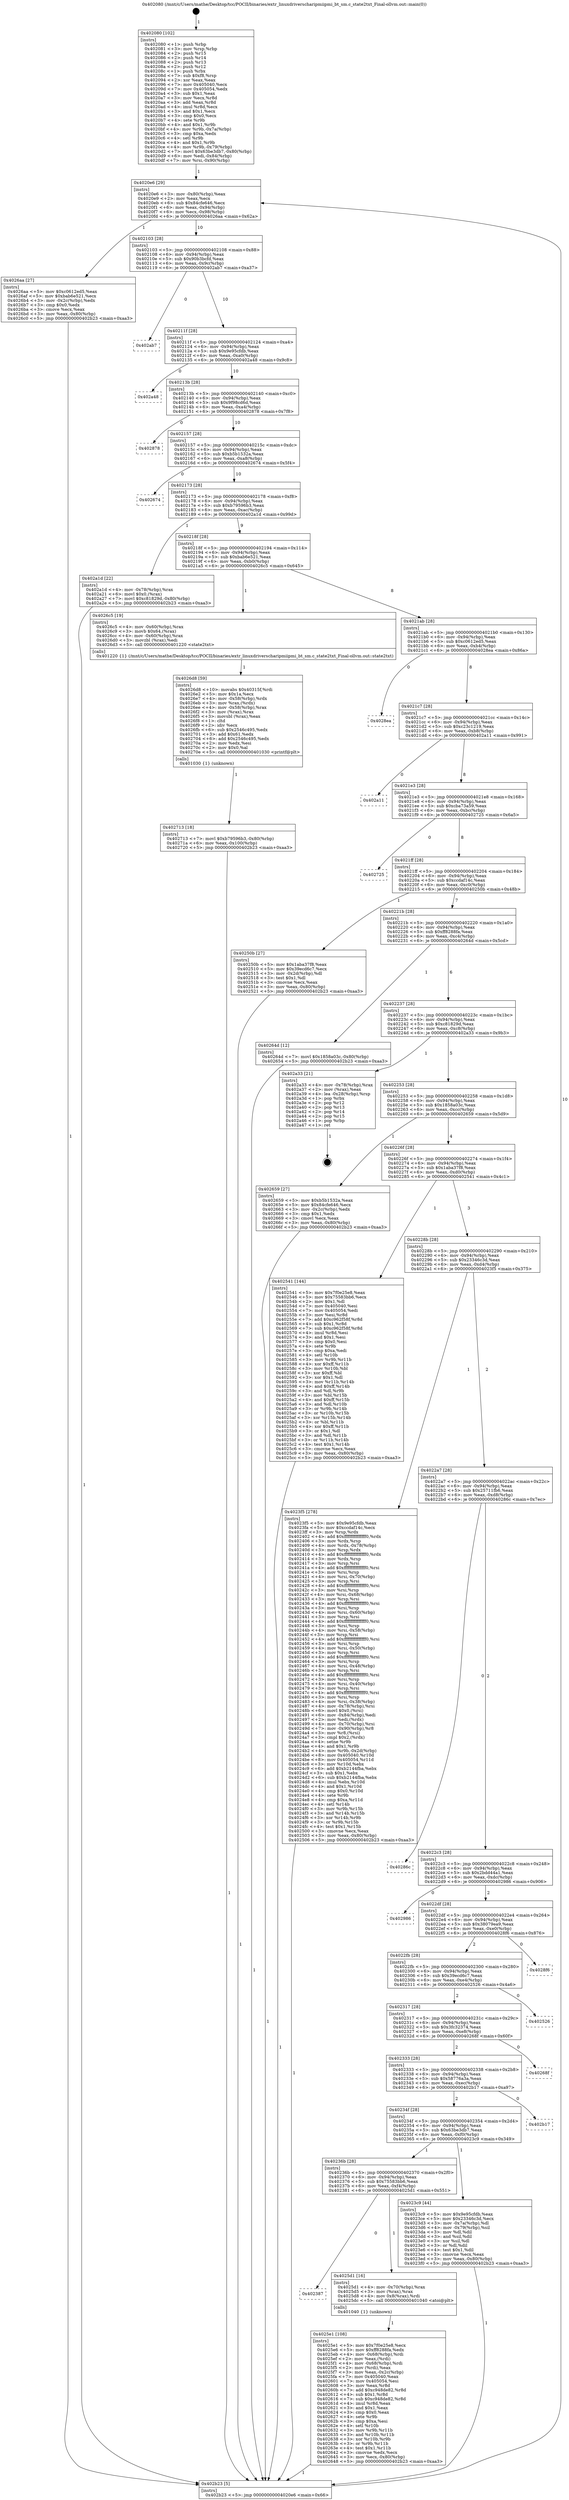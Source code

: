 digraph "0x402080" {
  label = "0x402080 (/mnt/c/Users/mathe/Desktop/tcc/POCII/binaries/extr_linuxdriverscharipmiipmi_bt_sm.c_state2txt_Final-ollvm.out::main(0))"
  labelloc = "t"
  node[shape=record]

  Entry [label="",width=0.3,height=0.3,shape=circle,fillcolor=black,style=filled]
  "0x4020e6" [label="{
     0x4020e6 [29]\l
     | [instrs]\l
     &nbsp;&nbsp;0x4020e6 \<+3\>: mov -0x80(%rbp),%eax\l
     &nbsp;&nbsp;0x4020e9 \<+2\>: mov %eax,%ecx\l
     &nbsp;&nbsp;0x4020eb \<+6\>: sub $0x84cfe646,%ecx\l
     &nbsp;&nbsp;0x4020f1 \<+6\>: mov %eax,-0x94(%rbp)\l
     &nbsp;&nbsp;0x4020f7 \<+6\>: mov %ecx,-0x98(%rbp)\l
     &nbsp;&nbsp;0x4020fd \<+6\>: je 00000000004026aa \<main+0x62a\>\l
  }"]
  "0x4026aa" [label="{
     0x4026aa [27]\l
     | [instrs]\l
     &nbsp;&nbsp;0x4026aa \<+5\>: mov $0xc0612ed5,%eax\l
     &nbsp;&nbsp;0x4026af \<+5\>: mov $0xbab6e521,%ecx\l
     &nbsp;&nbsp;0x4026b4 \<+3\>: mov -0x2c(%rbp),%edx\l
     &nbsp;&nbsp;0x4026b7 \<+3\>: cmp $0x0,%edx\l
     &nbsp;&nbsp;0x4026ba \<+3\>: cmove %ecx,%eax\l
     &nbsp;&nbsp;0x4026bd \<+3\>: mov %eax,-0x80(%rbp)\l
     &nbsp;&nbsp;0x4026c0 \<+5\>: jmp 0000000000402b23 \<main+0xaa3\>\l
  }"]
  "0x402103" [label="{
     0x402103 [28]\l
     | [instrs]\l
     &nbsp;&nbsp;0x402103 \<+5\>: jmp 0000000000402108 \<main+0x88\>\l
     &nbsp;&nbsp;0x402108 \<+6\>: mov -0x94(%rbp),%eax\l
     &nbsp;&nbsp;0x40210e \<+5\>: sub $0x90b3bcfd,%eax\l
     &nbsp;&nbsp;0x402113 \<+6\>: mov %eax,-0x9c(%rbp)\l
     &nbsp;&nbsp;0x402119 \<+6\>: je 0000000000402ab7 \<main+0xa37\>\l
  }"]
  Exit [label="",width=0.3,height=0.3,shape=circle,fillcolor=black,style=filled,peripheries=2]
  "0x402ab7" [label="{
     0x402ab7\l
  }", style=dashed]
  "0x40211f" [label="{
     0x40211f [28]\l
     | [instrs]\l
     &nbsp;&nbsp;0x40211f \<+5\>: jmp 0000000000402124 \<main+0xa4\>\l
     &nbsp;&nbsp;0x402124 \<+6\>: mov -0x94(%rbp),%eax\l
     &nbsp;&nbsp;0x40212a \<+5\>: sub $0x9e95cfdb,%eax\l
     &nbsp;&nbsp;0x40212f \<+6\>: mov %eax,-0xa0(%rbp)\l
     &nbsp;&nbsp;0x402135 \<+6\>: je 0000000000402a48 \<main+0x9c8\>\l
  }"]
  "0x402713" [label="{
     0x402713 [18]\l
     | [instrs]\l
     &nbsp;&nbsp;0x402713 \<+7\>: movl $0xb79596b3,-0x80(%rbp)\l
     &nbsp;&nbsp;0x40271a \<+6\>: mov %eax,-0x100(%rbp)\l
     &nbsp;&nbsp;0x402720 \<+5\>: jmp 0000000000402b23 \<main+0xaa3\>\l
  }"]
  "0x402a48" [label="{
     0x402a48\l
  }", style=dashed]
  "0x40213b" [label="{
     0x40213b [28]\l
     | [instrs]\l
     &nbsp;&nbsp;0x40213b \<+5\>: jmp 0000000000402140 \<main+0xc0\>\l
     &nbsp;&nbsp;0x402140 \<+6\>: mov -0x94(%rbp),%eax\l
     &nbsp;&nbsp;0x402146 \<+5\>: sub $0x9f98cd6d,%eax\l
     &nbsp;&nbsp;0x40214b \<+6\>: mov %eax,-0xa4(%rbp)\l
     &nbsp;&nbsp;0x402151 \<+6\>: je 0000000000402878 \<main+0x7f8\>\l
  }"]
  "0x4026d8" [label="{
     0x4026d8 [59]\l
     | [instrs]\l
     &nbsp;&nbsp;0x4026d8 \<+10\>: movabs $0x40315f,%rdi\l
     &nbsp;&nbsp;0x4026e2 \<+5\>: mov $0x1a,%ecx\l
     &nbsp;&nbsp;0x4026e7 \<+4\>: mov -0x58(%rbp),%rdx\l
     &nbsp;&nbsp;0x4026eb \<+3\>: mov %rax,(%rdx)\l
     &nbsp;&nbsp;0x4026ee \<+4\>: mov -0x58(%rbp),%rax\l
     &nbsp;&nbsp;0x4026f2 \<+3\>: mov (%rax),%rax\l
     &nbsp;&nbsp;0x4026f5 \<+3\>: movsbl (%rax),%eax\l
     &nbsp;&nbsp;0x4026f8 \<+1\>: cltd\l
     &nbsp;&nbsp;0x4026f9 \<+2\>: idiv %ecx\l
     &nbsp;&nbsp;0x4026fb \<+6\>: sub $0x2546c495,%edx\l
     &nbsp;&nbsp;0x402701 \<+3\>: add $0x61,%edx\l
     &nbsp;&nbsp;0x402704 \<+6\>: add $0x2546c495,%edx\l
     &nbsp;&nbsp;0x40270a \<+2\>: mov %edx,%esi\l
     &nbsp;&nbsp;0x40270c \<+2\>: mov $0x0,%al\l
     &nbsp;&nbsp;0x40270e \<+5\>: call 0000000000401030 \<printf@plt\>\l
     | [calls]\l
     &nbsp;&nbsp;0x401030 \{1\} (unknown)\l
  }"]
  "0x402878" [label="{
     0x402878\l
  }", style=dashed]
  "0x402157" [label="{
     0x402157 [28]\l
     | [instrs]\l
     &nbsp;&nbsp;0x402157 \<+5\>: jmp 000000000040215c \<main+0xdc\>\l
     &nbsp;&nbsp;0x40215c \<+6\>: mov -0x94(%rbp),%eax\l
     &nbsp;&nbsp;0x402162 \<+5\>: sub $0xb5b1532a,%eax\l
     &nbsp;&nbsp;0x402167 \<+6\>: mov %eax,-0xa8(%rbp)\l
     &nbsp;&nbsp;0x40216d \<+6\>: je 0000000000402674 \<main+0x5f4\>\l
  }"]
  "0x4025e1" [label="{
     0x4025e1 [108]\l
     | [instrs]\l
     &nbsp;&nbsp;0x4025e1 \<+5\>: mov $0x7f0e25e8,%ecx\l
     &nbsp;&nbsp;0x4025e6 \<+5\>: mov $0xff8288fa,%edx\l
     &nbsp;&nbsp;0x4025eb \<+4\>: mov -0x68(%rbp),%rdi\l
     &nbsp;&nbsp;0x4025ef \<+2\>: mov %eax,(%rdi)\l
     &nbsp;&nbsp;0x4025f1 \<+4\>: mov -0x68(%rbp),%rdi\l
     &nbsp;&nbsp;0x4025f5 \<+2\>: mov (%rdi),%eax\l
     &nbsp;&nbsp;0x4025f7 \<+3\>: mov %eax,-0x2c(%rbp)\l
     &nbsp;&nbsp;0x4025fa \<+7\>: mov 0x405040,%eax\l
     &nbsp;&nbsp;0x402601 \<+7\>: mov 0x405054,%esi\l
     &nbsp;&nbsp;0x402608 \<+3\>: mov %eax,%r8d\l
     &nbsp;&nbsp;0x40260b \<+7\>: add $0xc948de82,%r8d\l
     &nbsp;&nbsp;0x402612 \<+4\>: sub $0x1,%r8d\l
     &nbsp;&nbsp;0x402616 \<+7\>: sub $0xc948de82,%r8d\l
     &nbsp;&nbsp;0x40261d \<+4\>: imul %r8d,%eax\l
     &nbsp;&nbsp;0x402621 \<+3\>: and $0x1,%eax\l
     &nbsp;&nbsp;0x402624 \<+3\>: cmp $0x0,%eax\l
     &nbsp;&nbsp;0x402627 \<+4\>: sete %r9b\l
     &nbsp;&nbsp;0x40262b \<+3\>: cmp $0xa,%esi\l
     &nbsp;&nbsp;0x40262e \<+4\>: setl %r10b\l
     &nbsp;&nbsp;0x402632 \<+3\>: mov %r9b,%r11b\l
     &nbsp;&nbsp;0x402635 \<+3\>: and %r10b,%r11b\l
     &nbsp;&nbsp;0x402638 \<+3\>: xor %r10b,%r9b\l
     &nbsp;&nbsp;0x40263b \<+3\>: or %r9b,%r11b\l
     &nbsp;&nbsp;0x40263e \<+4\>: test $0x1,%r11b\l
     &nbsp;&nbsp;0x402642 \<+3\>: cmovne %edx,%ecx\l
     &nbsp;&nbsp;0x402645 \<+3\>: mov %ecx,-0x80(%rbp)\l
     &nbsp;&nbsp;0x402648 \<+5\>: jmp 0000000000402b23 \<main+0xaa3\>\l
  }"]
  "0x402674" [label="{
     0x402674\l
  }", style=dashed]
  "0x402173" [label="{
     0x402173 [28]\l
     | [instrs]\l
     &nbsp;&nbsp;0x402173 \<+5\>: jmp 0000000000402178 \<main+0xf8\>\l
     &nbsp;&nbsp;0x402178 \<+6\>: mov -0x94(%rbp),%eax\l
     &nbsp;&nbsp;0x40217e \<+5\>: sub $0xb79596b3,%eax\l
     &nbsp;&nbsp;0x402183 \<+6\>: mov %eax,-0xac(%rbp)\l
     &nbsp;&nbsp;0x402189 \<+6\>: je 0000000000402a1d \<main+0x99d\>\l
  }"]
  "0x402387" [label="{
     0x402387\l
  }", style=dashed]
  "0x402a1d" [label="{
     0x402a1d [22]\l
     | [instrs]\l
     &nbsp;&nbsp;0x402a1d \<+4\>: mov -0x78(%rbp),%rax\l
     &nbsp;&nbsp;0x402a21 \<+6\>: movl $0x0,(%rax)\l
     &nbsp;&nbsp;0x402a27 \<+7\>: movl $0xc81829d,-0x80(%rbp)\l
     &nbsp;&nbsp;0x402a2e \<+5\>: jmp 0000000000402b23 \<main+0xaa3\>\l
  }"]
  "0x40218f" [label="{
     0x40218f [28]\l
     | [instrs]\l
     &nbsp;&nbsp;0x40218f \<+5\>: jmp 0000000000402194 \<main+0x114\>\l
     &nbsp;&nbsp;0x402194 \<+6\>: mov -0x94(%rbp),%eax\l
     &nbsp;&nbsp;0x40219a \<+5\>: sub $0xbab6e521,%eax\l
     &nbsp;&nbsp;0x40219f \<+6\>: mov %eax,-0xb0(%rbp)\l
     &nbsp;&nbsp;0x4021a5 \<+6\>: je 00000000004026c5 \<main+0x645\>\l
  }"]
  "0x4025d1" [label="{
     0x4025d1 [16]\l
     | [instrs]\l
     &nbsp;&nbsp;0x4025d1 \<+4\>: mov -0x70(%rbp),%rax\l
     &nbsp;&nbsp;0x4025d5 \<+3\>: mov (%rax),%rax\l
     &nbsp;&nbsp;0x4025d8 \<+4\>: mov 0x8(%rax),%rdi\l
     &nbsp;&nbsp;0x4025dc \<+5\>: call 0000000000401040 \<atoi@plt\>\l
     | [calls]\l
     &nbsp;&nbsp;0x401040 \{1\} (unknown)\l
  }"]
  "0x4026c5" [label="{
     0x4026c5 [19]\l
     | [instrs]\l
     &nbsp;&nbsp;0x4026c5 \<+4\>: mov -0x60(%rbp),%rax\l
     &nbsp;&nbsp;0x4026c9 \<+3\>: movb $0x64,(%rax)\l
     &nbsp;&nbsp;0x4026cc \<+4\>: mov -0x60(%rbp),%rax\l
     &nbsp;&nbsp;0x4026d0 \<+3\>: movzbl (%rax),%edi\l
     &nbsp;&nbsp;0x4026d3 \<+5\>: call 0000000000401220 \<state2txt\>\l
     | [calls]\l
     &nbsp;&nbsp;0x401220 \{1\} (/mnt/c/Users/mathe/Desktop/tcc/POCII/binaries/extr_linuxdriverscharipmiipmi_bt_sm.c_state2txt_Final-ollvm.out::state2txt)\l
  }"]
  "0x4021ab" [label="{
     0x4021ab [28]\l
     | [instrs]\l
     &nbsp;&nbsp;0x4021ab \<+5\>: jmp 00000000004021b0 \<main+0x130\>\l
     &nbsp;&nbsp;0x4021b0 \<+6\>: mov -0x94(%rbp),%eax\l
     &nbsp;&nbsp;0x4021b6 \<+5\>: sub $0xc0612ed5,%eax\l
     &nbsp;&nbsp;0x4021bb \<+6\>: mov %eax,-0xb4(%rbp)\l
     &nbsp;&nbsp;0x4021c1 \<+6\>: je 00000000004028ea \<main+0x86a\>\l
  }"]
  "0x402080" [label="{
     0x402080 [102]\l
     | [instrs]\l
     &nbsp;&nbsp;0x402080 \<+1\>: push %rbp\l
     &nbsp;&nbsp;0x402081 \<+3\>: mov %rsp,%rbp\l
     &nbsp;&nbsp;0x402084 \<+2\>: push %r15\l
     &nbsp;&nbsp;0x402086 \<+2\>: push %r14\l
     &nbsp;&nbsp;0x402088 \<+2\>: push %r13\l
     &nbsp;&nbsp;0x40208a \<+2\>: push %r12\l
     &nbsp;&nbsp;0x40208c \<+1\>: push %rbx\l
     &nbsp;&nbsp;0x40208d \<+7\>: sub $0xf8,%rsp\l
     &nbsp;&nbsp;0x402094 \<+2\>: xor %eax,%eax\l
     &nbsp;&nbsp;0x402096 \<+7\>: mov 0x405040,%ecx\l
     &nbsp;&nbsp;0x40209d \<+7\>: mov 0x405054,%edx\l
     &nbsp;&nbsp;0x4020a4 \<+3\>: sub $0x1,%eax\l
     &nbsp;&nbsp;0x4020a7 \<+3\>: mov %ecx,%r8d\l
     &nbsp;&nbsp;0x4020aa \<+3\>: add %eax,%r8d\l
     &nbsp;&nbsp;0x4020ad \<+4\>: imul %r8d,%ecx\l
     &nbsp;&nbsp;0x4020b1 \<+3\>: and $0x1,%ecx\l
     &nbsp;&nbsp;0x4020b4 \<+3\>: cmp $0x0,%ecx\l
     &nbsp;&nbsp;0x4020b7 \<+4\>: sete %r9b\l
     &nbsp;&nbsp;0x4020bb \<+4\>: and $0x1,%r9b\l
     &nbsp;&nbsp;0x4020bf \<+4\>: mov %r9b,-0x7a(%rbp)\l
     &nbsp;&nbsp;0x4020c3 \<+3\>: cmp $0xa,%edx\l
     &nbsp;&nbsp;0x4020c6 \<+4\>: setl %r9b\l
     &nbsp;&nbsp;0x4020ca \<+4\>: and $0x1,%r9b\l
     &nbsp;&nbsp;0x4020ce \<+4\>: mov %r9b,-0x79(%rbp)\l
     &nbsp;&nbsp;0x4020d2 \<+7\>: movl $0x63be3db7,-0x80(%rbp)\l
     &nbsp;&nbsp;0x4020d9 \<+6\>: mov %edi,-0x84(%rbp)\l
     &nbsp;&nbsp;0x4020df \<+7\>: mov %rsi,-0x90(%rbp)\l
  }"]
  "0x4028ea" [label="{
     0x4028ea\l
  }", style=dashed]
  "0x4021c7" [label="{
     0x4021c7 [28]\l
     | [instrs]\l
     &nbsp;&nbsp;0x4021c7 \<+5\>: jmp 00000000004021cc \<main+0x14c\>\l
     &nbsp;&nbsp;0x4021cc \<+6\>: mov -0x94(%rbp),%eax\l
     &nbsp;&nbsp;0x4021d2 \<+5\>: sub $0xc23c1219,%eax\l
     &nbsp;&nbsp;0x4021d7 \<+6\>: mov %eax,-0xb8(%rbp)\l
     &nbsp;&nbsp;0x4021dd \<+6\>: je 0000000000402a11 \<main+0x991\>\l
  }"]
  "0x402b23" [label="{
     0x402b23 [5]\l
     | [instrs]\l
     &nbsp;&nbsp;0x402b23 \<+5\>: jmp 00000000004020e6 \<main+0x66\>\l
  }"]
  "0x402a11" [label="{
     0x402a11\l
  }", style=dashed]
  "0x4021e3" [label="{
     0x4021e3 [28]\l
     | [instrs]\l
     &nbsp;&nbsp;0x4021e3 \<+5\>: jmp 00000000004021e8 \<main+0x168\>\l
     &nbsp;&nbsp;0x4021e8 \<+6\>: mov -0x94(%rbp),%eax\l
     &nbsp;&nbsp;0x4021ee \<+5\>: sub $0xcba73a59,%eax\l
     &nbsp;&nbsp;0x4021f3 \<+6\>: mov %eax,-0xbc(%rbp)\l
     &nbsp;&nbsp;0x4021f9 \<+6\>: je 0000000000402725 \<main+0x6a5\>\l
  }"]
  "0x40236b" [label="{
     0x40236b [28]\l
     | [instrs]\l
     &nbsp;&nbsp;0x40236b \<+5\>: jmp 0000000000402370 \<main+0x2f0\>\l
     &nbsp;&nbsp;0x402370 \<+6\>: mov -0x94(%rbp),%eax\l
     &nbsp;&nbsp;0x402376 \<+5\>: sub $0x75583bb6,%eax\l
     &nbsp;&nbsp;0x40237b \<+6\>: mov %eax,-0xf4(%rbp)\l
     &nbsp;&nbsp;0x402381 \<+6\>: je 00000000004025d1 \<main+0x551\>\l
  }"]
  "0x402725" [label="{
     0x402725\l
  }", style=dashed]
  "0x4021ff" [label="{
     0x4021ff [28]\l
     | [instrs]\l
     &nbsp;&nbsp;0x4021ff \<+5\>: jmp 0000000000402204 \<main+0x184\>\l
     &nbsp;&nbsp;0x402204 \<+6\>: mov -0x94(%rbp),%eax\l
     &nbsp;&nbsp;0x40220a \<+5\>: sub $0xccdaf14c,%eax\l
     &nbsp;&nbsp;0x40220f \<+6\>: mov %eax,-0xc0(%rbp)\l
     &nbsp;&nbsp;0x402215 \<+6\>: je 000000000040250b \<main+0x48b\>\l
  }"]
  "0x4023c9" [label="{
     0x4023c9 [44]\l
     | [instrs]\l
     &nbsp;&nbsp;0x4023c9 \<+5\>: mov $0x9e95cfdb,%eax\l
     &nbsp;&nbsp;0x4023ce \<+5\>: mov $0x23346c3d,%ecx\l
     &nbsp;&nbsp;0x4023d3 \<+3\>: mov -0x7a(%rbp),%dl\l
     &nbsp;&nbsp;0x4023d6 \<+4\>: mov -0x79(%rbp),%sil\l
     &nbsp;&nbsp;0x4023da \<+3\>: mov %dl,%dil\l
     &nbsp;&nbsp;0x4023dd \<+3\>: and %sil,%dil\l
     &nbsp;&nbsp;0x4023e0 \<+3\>: xor %sil,%dl\l
     &nbsp;&nbsp;0x4023e3 \<+3\>: or %dl,%dil\l
     &nbsp;&nbsp;0x4023e6 \<+4\>: test $0x1,%dil\l
     &nbsp;&nbsp;0x4023ea \<+3\>: cmovne %ecx,%eax\l
     &nbsp;&nbsp;0x4023ed \<+3\>: mov %eax,-0x80(%rbp)\l
     &nbsp;&nbsp;0x4023f0 \<+5\>: jmp 0000000000402b23 \<main+0xaa3\>\l
  }"]
  "0x40250b" [label="{
     0x40250b [27]\l
     | [instrs]\l
     &nbsp;&nbsp;0x40250b \<+5\>: mov $0x1aba37f8,%eax\l
     &nbsp;&nbsp;0x402510 \<+5\>: mov $0x39ecd6c7,%ecx\l
     &nbsp;&nbsp;0x402515 \<+3\>: mov -0x2d(%rbp),%dl\l
     &nbsp;&nbsp;0x402518 \<+3\>: test $0x1,%dl\l
     &nbsp;&nbsp;0x40251b \<+3\>: cmovne %ecx,%eax\l
     &nbsp;&nbsp;0x40251e \<+3\>: mov %eax,-0x80(%rbp)\l
     &nbsp;&nbsp;0x402521 \<+5\>: jmp 0000000000402b23 \<main+0xaa3\>\l
  }"]
  "0x40221b" [label="{
     0x40221b [28]\l
     | [instrs]\l
     &nbsp;&nbsp;0x40221b \<+5\>: jmp 0000000000402220 \<main+0x1a0\>\l
     &nbsp;&nbsp;0x402220 \<+6\>: mov -0x94(%rbp),%eax\l
     &nbsp;&nbsp;0x402226 \<+5\>: sub $0xff8288fa,%eax\l
     &nbsp;&nbsp;0x40222b \<+6\>: mov %eax,-0xc4(%rbp)\l
     &nbsp;&nbsp;0x402231 \<+6\>: je 000000000040264d \<main+0x5cd\>\l
  }"]
  "0x40234f" [label="{
     0x40234f [28]\l
     | [instrs]\l
     &nbsp;&nbsp;0x40234f \<+5\>: jmp 0000000000402354 \<main+0x2d4\>\l
     &nbsp;&nbsp;0x402354 \<+6\>: mov -0x94(%rbp),%eax\l
     &nbsp;&nbsp;0x40235a \<+5\>: sub $0x63be3db7,%eax\l
     &nbsp;&nbsp;0x40235f \<+6\>: mov %eax,-0xf0(%rbp)\l
     &nbsp;&nbsp;0x402365 \<+6\>: je 00000000004023c9 \<main+0x349\>\l
  }"]
  "0x40264d" [label="{
     0x40264d [12]\l
     | [instrs]\l
     &nbsp;&nbsp;0x40264d \<+7\>: movl $0x1858a03c,-0x80(%rbp)\l
     &nbsp;&nbsp;0x402654 \<+5\>: jmp 0000000000402b23 \<main+0xaa3\>\l
  }"]
  "0x402237" [label="{
     0x402237 [28]\l
     | [instrs]\l
     &nbsp;&nbsp;0x402237 \<+5\>: jmp 000000000040223c \<main+0x1bc\>\l
     &nbsp;&nbsp;0x40223c \<+6\>: mov -0x94(%rbp),%eax\l
     &nbsp;&nbsp;0x402242 \<+5\>: sub $0xc81829d,%eax\l
     &nbsp;&nbsp;0x402247 \<+6\>: mov %eax,-0xc8(%rbp)\l
     &nbsp;&nbsp;0x40224d \<+6\>: je 0000000000402a33 \<main+0x9b3\>\l
  }"]
  "0x402b17" [label="{
     0x402b17\l
  }", style=dashed]
  "0x402a33" [label="{
     0x402a33 [21]\l
     | [instrs]\l
     &nbsp;&nbsp;0x402a33 \<+4\>: mov -0x78(%rbp),%rax\l
     &nbsp;&nbsp;0x402a37 \<+2\>: mov (%rax),%eax\l
     &nbsp;&nbsp;0x402a39 \<+4\>: lea -0x28(%rbp),%rsp\l
     &nbsp;&nbsp;0x402a3d \<+1\>: pop %rbx\l
     &nbsp;&nbsp;0x402a3e \<+2\>: pop %r12\l
     &nbsp;&nbsp;0x402a40 \<+2\>: pop %r13\l
     &nbsp;&nbsp;0x402a42 \<+2\>: pop %r14\l
     &nbsp;&nbsp;0x402a44 \<+2\>: pop %r15\l
     &nbsp;&nbsp;0x402a46 \<+1\>: pop %rbp\l
     &nbsp;&nbsp;0x402a47 \<+1\>: ret\l
  }"]
  "0x402253" [label="{
     0x402253 [28]\l
     | [instrs]\l
     &nbsp;&nbsp;0x402253 \<+5\>: jmp 0000000000402258 \<main+0x1d8\>\l
     &nbsp;&nbsp;0x402258 \<+6\>: mov -0x94(%rbp),%eax\l
     &nbsp;&nbsp;0x40225e \<+5\>: sub $0x1858a03c,%eax\l
     &nbsp;&nbsp;0x402263 \<+6\>: mov %eax,-0xcc(%rbp)\l
     &nbsp;&nbsp;0x402269 \<+6\>: je 0000000000402659 \<main+0x5d9\>\l
  }"]
  "0x402333" [label="{
     0x402333 [28]\l
     | [instrs]\l
     &nbsp;&nbsp;0x402333 \<+5\>: jmp 0000000000402338 \<main+0x2b8\>\l
     &nbsp;&nbsp;0x402338 \<+6\>: mov -0x94(%rbp),%eax\l
     &nbsp;&nbsp;0x40233e \<+5\>: sub $0x58776a3a,%eax\l
     &nbsp;&nbsp;0x402343 \<+6\>: mov %eax,-0xec(%rbp)\l
     &nbsp;&nbsp;0x402349 \<+6\>: je 0000000000402b17 \<main+0xa97\>\l
  }"]
  "0x402659" [label="{
     0x402659 [27]\l
     | [instrs]\l
     &nbsp;&nbsp;0x402659 \<+5\>: mov $0xb5b1532a,%eax\l
     &nbsp;&nbsp;0x40265e \<+5\>: mov $0x84cfe646,%ecx\l
     &nbsp;&nbsp;0x402663 \<+3\>: mov -0x2c(%rbp),%edx\l
     &nbsp;&nbsp;0x402666 \<+3\>: cmp $0x1,%edx\l
     &nbsp;&nbsp;0x402669 \<+3\>: cmovl %ecx,%eax\l
     &nbsp;&nbsp;0x40266c \<+3\>: mov %eax,-0x80(%rbp)\l
     &nbsp;&nbsp;0x40266f \<+5\>: jmp 0000000000402b23 \<main+0xaa3\>\l
  }"]
  "0x40226f" [label="{
     0x40226f [28]\l
     | [instrs]\l
     &nbsp;&nbsp;0x40226f \<+5\>: jmp 0000000000402274 \<main+0x1f4\>\l
     &nbsp;&nbsp;0x402274 \<+6\>: mov -0x94(%rbp),%eax\l
     &nbsp;&nbsp;0x40227a \<+5\>: sub $0x1aba37f8,%eax\l
     &nbsp;&nbsp;0x40227f \<+6\>: mov %eax,-0xd0(%rbp)\l
     &nbsp;&nbsp;0x402285 \<+6\>: je 0000000000402541 \<main+0x4c1\>\l
  }"]
  "0x40268f" [label="{
     0x40268f\l
  }", style=dashed]
  "0x402541" [label="{
     0x402541 [144]\l
     | [instrs]\l
     &nbsp;&nbsp;0x402541 \<+5\>: mov $0x7f0e25e8,%eax\l
     &nbsp;&nbsp;0x402546 \<+5\>: mov $0x75583bb6,%ecx\l
     &nbsp;&nbsp;0x40254b \<+2\>: mov $0x1,%dl\l
     &nbsp;&nbsp;0x40254d \<+7\>: mov 0x405040,%esi\l
     &nbsp;&nbsp;0x402554 \<+7\>: mov 0x405054,%edi\l
     &nbsp;&nbsp;0x40255b \<+3\>: mov %esi,%r8d\l
     &nbsp;&nbsp;0x40255e \<+7\>: add $0xc962f58f,%r8d\l
     &nbsp;&nbsp;0x402565 \<+4\>: sub $0x1,%r8d\l
     &nbsp;&nbsp;0x402569 \<+7\>: sub $0xc962f58f,%r8d\l
     &nbsp;&nbsp;0x402570 \<+4\>: imul %r8d,%esi\l
     &nbsp;&nbsp;0x402574 \<+3\>: and $0x1,%esi\l
     &nbsp;&nbsp;0x402577 \<+3\>: cmp $0x0,%esi\l
     &nbsp;&nbsp;0x40257a \<+4\>: sete %r9b\l
     &nbsp;&nbsp;0x40257e \<+3\>: cmp $0xa,%edi\l
     &nbsp;&nbsp;0x402581 \<+4\>: setl %r10b\l
     &nbsp;&nbsp;0x402585 \<+3\>: mov %r9b,%r11b\l
     &nbsp;&nbsp;0x402588 \<+4\>: xor $0xff,%r11b\l
     &nbsp;&nbsp;0x40258c \<+3\>: mov %r10b,%bl\l
     &nbsp;&nbsp;0x40258f \<+3\>: xor $0xff,%bl\l
     &nbsp;&nbsp;0x402592 \<+3\>: xor $0x1,%dl\l
     &nbsp;&nbsp;0x402595 \<+3\>: mov %r11b,%r14b\l
     &nbsp;&nbsp;0x402598 \<+4\>: and $0xff,%r14b\l
     &nbsp;&nbsp;0x40259c \<+3\>: and %dl,%r9b\l
     &nbsp;&nbsp;0x40259f \<+3\>: mov %bl,%r15b\l
     &nbsp;&nbsp;0x4025a2 \<+4\>: and $0xff,%r15b\l
     &nbsp;&nbsp;0x4025a6 \<+3\>: and %dl,%r10b\l
     &nbsp;&nbsp;0x4025a9 \<+3\>: or %r9b,%r14b\l
     &nbsp;&nbsp;0x4025ac \<+3\>: or %r10b,%r15b\l
     &nbsp;&nbsp;0x4025af \<+3\>: xor %r15b,%r14b\l
     &nbsp;&nbsp;0x4025b2 \<+3\>: or %bl,%r11b\l
     &nbsp;&nbsp;0x4025b5 \<+4\>: xor $0xff,%r11b\l
     &nbsp;&nbsp;0x4025b9 \<+3\>: or $0x1,%dl\l
     &nbsp;&nbsp;0x4025bc \<+3\>: and %dl,%r11b\l
     &nbsp;&nbsp;0x4025bf \<+3\>: or %r11b,%r14b\l
     &nbsp;&nbsp;0x4025c2 \<+4\>: test $0x1,%r14b\l
     &nbsp;&nbsp;0x4025c6 \<+3\>: cmovne %ecx,%eax\l
     &nbsp;&nbsp;0x4025c9 \<+3\>: mov %eax,-0x80(%rbp)\l
     &nbsp;&nbsp;0x4025cc \<+5\>: jmp 0000000000402b23 \<main+0xaa3\>\l
  }"]
  "0x40228b" [label="{
     0x40228b [28]\l
     | [instrs]\l
     &nbsp;&nbsp;0x40228b \<+5\>: jmp 0000000000402290 \<main+0x210\>\l
     &nbsp;&nbsp;0x402290 \<+6\>: mov -0x94(%rbp),%eax\l
     &nbsp;&nbsp;0x402296 \<+5\>: sub $0x23346c3d,%eax\l
     &nbsp;&nbsp;0x40229b \<+6\>: mov %eax,-0xd4(%rbp)\l
     &nbsp;&nbsp;0x4022a1 \<+6\>: je 00000000004023f5 \<main+0x375\>\l
  }"]
  "0x402317" [label="{
     0x402317 [28]\l
     | [instrs]\l
     &nbsp;&nbsp;0x402317 \<+5\>: jmp 000000000040231c \<main+0x29c\>\l
     &nbsp;&nbsp;0x40231c \<+6\>: mov -0x94(%rbp),%eax\l
     &nbsp;&nbsp;0x402322 \<+5\>: sub $0x3fc32374,%eax\l
     &nbsp;&nbsp;0x402327 \<+6\>: mov %eax,-0xe8(%rbp)\l
     &nbsp;&nbsp;0x40232d \<+6\>: je 000000000040268f \<main+0x60f\>\l
  }"]
  "0x4023f5" [label="{
     0x4023f5 [278]\l
     | [instrs]\l
     &nbsp;&nbsp;0x4023f5 \<+5\>: mov $0x9e95cfdb,%eax\l
     &nbsp;&nbsp;0x4023fa \<+5\>: mov $0xccdaf14c,%ecx\l
     &nbsp;&nbsp;0x4023ff \<+3\>: mov %rsp,%rdx\l
     &nbsp;&nbsp;0x402402 \<+4\>: add $0xfffffffffffffff0,%rdx\l
     &nbsp;&nbsp;0x402406 \<+3\>: mov %rdx,%rsp\l
     &nbsp;&nbsp;0x402409 \<+4\>: mov %rdx,-0x78(%rbp)\l
     &nbsp;&nbsp;0x40240d \<+3\>: mov %rsp,%rdx\l
     &nbsp;&nbsp;0x402410 \<+4\>: add $0xfffffffffffffff0,%rdx\l
     &nbsp;&nbsp;0x402414 \<+3\>: mov %rdx,%rsp\l
     &nbsp;&nbsp;0x402417 \<+3\>: mov %rsp,%rsi\l
     &nbsp;&nbsp;0x40241a \<+4\>: add $0xfffffffffffffff0,%rsi\l
     &nbsp;&nbsp;0x40241e \<+3\>: mov %rsi,%rsp\l
     &nbsp;&nbsp;0x402421 \<+4\>: mov %rsi,-0x70(%rbp)\l
     &nbsp;&nbsp;0x402425 \<+3\>: mov %rsp,%rsi\l
     &nbsp;&nbsp;0x402428 \<+4\>: add $0xfffffffffffffff0,%rsi\l
     &nbsp;&nbsp;0x40242c \<+3\>: mov %rsi,%rsp\l
     &nbsp;&nbsp;0x40242f \<+4\>: mov %rsi,-0x68(%rbp)\l
     &nbsp;&nbsp;0x402433 \<+3\>: mov %rsp,%rsi\l
     &nbsp;&nbsp;0x402436 \<+4\>: add $0xfffffffffffffff0,%rsi\l
     &nbsp;&nbsp;0x40243a \<+3\>: mov %rsi,%rsp\l
     &nbsp;&nbsp;0x40243d \<+4\>: mov %rsi,-0x60(%rbp)\l
     &nbsp;&nbsp;0x402441 \<+3\>: mov %rsp,%rsi\l
     &nbsp;&nbsp;0x402444 \<+4\>: add $0xfffffffffffffff0,%rsi\l
     &nbsp;&nbsp;0x402448 \<+3\>: mov %rsi,%rsp\l
     &nbsp;&nbsp;0x40244b \<+4\>: mov %rsi,-0x58(%rbp)\l
     &nbsp;&nbsp;0x40244f \<+3\>: mov %rsp,%rsi\l
     &nbsp;&nbsp;0x402452 \<+4\>: add $0xfffffffffffffff0,%rsi\l
     &nbsp;&nbsp;0x402456 \<+3\>: mov %rsi,%rsp\l
     &nbsp;&nbsp;0x402459 \<+4\>: mov %rsi,-0x50(%rbp)\l
     &nbsp;&nbsp;0x40245d \<+3\>: mov %rsp,%rsi\l
     &nbsp;&nbsp;0x402460 \<+4\>: add $0xfffffffffffffff0,%rsi\l
     &nbsp;&nbsp;0x402464 \<+3\>: mov %rsi,%rsp\l
     &nbsp;&nbsp;0x402467 \<+4\>: mov %rsi,-0x48(%rbp)\l
     &nbsp;&nbsp;0x40246b \<+3\>: mov %rsp,%rsi\l
     &nbsp;&nbsp;0x40246e \<+4\>: add $0xfffffffffffffff0,%rsi\l
     &nbsp;&nbsp;0x402472 \<+3\>: mov %rsi,%rsp\l
     &nbsp;&nbsp;0x402475 \<+4\>: mov %rsi,-0x40(%rbp)\l
     &nbsp;&nbsp;0x402479 \<+3\>: mov %rsp,%rsi\l
     &nbsp;&nbsp;0x40247c \<+4\>: add $0xfffffffffffffff0,%rsi\l
     &nbsp;&nbsp;0x402480 \<+3\>: mov %rsi,%rsp\l
     &nbsp;&nbsp;0x402483 \<+4\>: mov %rsi,-0x38(%rbp)\l
     &nbsp;&nbsp;0x402487 \<+4\>: mov -0x78(%rbp),%rsi\l
     &nbsp;&nbsp;0x40248b \<+6\>: movl $0x0,(%rsi)\l
     &nbsp;&nbsp;0x402491 \<+6\>: mov -0x84(%rbp),%edi\l
     &nbsp;&nbsp;0x402497 \<+2\>: mov %edi,(%rdx)\l
     &nbsp;&nbsp;0x402499 \<+4\>: mov -0x70(%rbp),%rsi\l
     &nbsp;&nbsp;0x40249d \<+7\>: mov -0x90(%rbp),%r8\l
     &nbsp;&nbsp;0x4024a4 \<+3\>: mov %r8,(%rsi)\l
     &nbsp;&nbsp;0x4024a7 \<+3\>: cmpl $0x2,(%rdx)\l
     &nbsp;&nbsp;0x4024aa \<+4\>: setne %r9b\l
     &nbsp;&nbsp;0x4024ae \<+4\>: and $0x1,%r9b\l
     &nbsp;&nbsp;0x4024b2 \<+4\>: mov %r9b,-0x2d(%rbp)\l
     &nbsp;&nbsp;0x4024b6 \<+8\>: mov 0x405040,%r10d\l
     &nbsp;&nbsp;0x4024be \<+8\>: mov 0x405054,%r11d\l
     &nbsp;&nbsp;0x4024c6 \<+3\>: mov %r10d,%ebx\l
     &nbsp;&nbsp;0x4024c9 \<+6\>: add $0xb2144fba,%ebx\l
     &nbsp;&nbsp;0x4024cf \<+3\>: sub $0x1,%ebx\l
     &nbsp;&nbsp;0x4024d2 \<+6\>: sub $0xb2144fba,%ebx\l
     &nbsp;&nbsp;0x4024d8 \<+4\>: imul %ebx,%r10d\l
     &nbsp;&nbsp;0x4024dc \<+4\>: and $0x1,%r10d\l
     &nbsp;&nbsp;0x4024e0 \<+4\>: cmp $0x0,%r10d\l
     &nbsp;&nbsp;0x4024e4 \<+4\>: sete %r9b\l
     &nbsp;&nbsp;0x4024e8 \<+4\>: cmp $0xa,%r11d\l
     &nbsp;&nbsp;0x4024ec \<+4\>: setl %r14b\l
     &nbsp;&nbsp;0x4024f0 \<+3\>: mov %r9b,%r15b\l
     &nbsp;&nbsp;0x4024f3 \<+3\>: and %r14b,%r15b\l
     &nbsp;&nbsp;0x4024f6 \<+3\>: xor %r14b,%r9b\l
     &nbsp;&nbsp;0x4024f9 \<+3\>: or %r9b,%r15b\l
     &nbsp;&nbsp;0x4024fc \<+4\>: test $0x1,%r15b\l
     &nbsp;&nbsp;0x402500 \<+3\>: cmovne %ecx,%eax\l
     &nbsp;&nbsp;0x402503 \<+3\>: mov %eax,-0x80(%rbp)\l
     &nbsp;&nbsp;0x402506 \<+5\>: jmp 0000000000402b23 \<main+0xaa3\>\l
  }"]
  "0x4022a7" [label="{
     0x4022a7 [28]\l
     | [instrs]\l
     &nbsp;&nbsp;0x4022a7 \<+5\>: jmp 00000000004022ac \<main+0x22c\>\l
     &nbsp;&nbsp;0x4022ac \<+6\>: mov -0x94(%rbp),%eax\l
     &nbsp;&nbsp;0x4022b2 \<+5\>: sub $0x25711fb6,%eax\l
     &nbsp;&nbsp;0x4022b7 \<+6\>: mov %eax,-0xd8(%rbp)\l
     &nbsp;&nbsp;0x4022bd \<+6\>: je 000000000040286c \<main+0x7ec\>\l
  }"]
  "0x402526" [label="{
     0x402526\l
  }", style=dashed]
  "0x40286c" [label="{
     0x40286c\l
  }", style=dashed]
  "0x4022c3" [label="{
     0x4022c3 [28]\l
     | [instrs]\l
     &nbsp;&nbsp;0x4022c3 \<+5\>: jmp 00000000004022c8 \<main+0x248\>\l
     &nbsp;&nbsp;0x4022c8 \<+6\>: mov -0x94(%rbp),%eax\l
     &nbsp;&nbsp;0x4022ce \<+5\>: sub $0x2bdd44a1,%eax\l
     &nbsp;&nbsp;0x4022d3 \<+6\>: mov %eax,-0xdc(%rbp)\l
     &nbsp;&nbsp;0x4022d9 \<+6\>: je 0000000000402986 \<main+0x906\>\l
  }"]
  "0x4022fb" [label="{
     0x4022fb [28]\l
     | [instrs]\l
     &nbsp;&nbsp;0x4022fb \<+5\>: jmp 0000000000402300 \<main+0x280\>\l
     &nbsp;&nbsp;0x402300 \<+6\>: mov -0x94(%rbp),%eax\l
     &nbsp;&nbsp;0x402306 \<+5\>: sub $0x39ecd6c7,%eax\l
     &nbsp;&nbsp;0x40230b \<+6\>: mov %eax,-0xe4(%rbp)\l
     &nbsp;&nbsp;0x402311 \<+6\>: je 0000000000402526 \<main+0x4a6\>\l
  }"]
  "0x402986" [label="{
     0x402986\l
  }", style=dashed]
  "0x4022df" [label="{
     0x4022df [28]\l
     | [instrs]\l
     &nbsp;&nbsp;0x4022df \<+5\>: jmp 00000000004022e4 \<main+0x264\>\l
     &nbsp;&nbsp;0x4022e4 \<+6\>: mov -0x94(%rbp),%eax\l
     &nbsp;&nbsp;0x4022ea \<+5\>: sub $0x38079ea9,%eax\l
     &nbsp;&nbsp;0x4022ef \<+6\>: mov %eax,-0xe0(%rbp)\l
     &nbsp;&nbsp;0x4022f5 \<+6\>: je 00000000004028f6 \<main+0x876\>\l
  }"]
  "0x4028f6" [label="{
     0x4028f6\l
  }", style=dashed]
  Entry -> "0x402080" [label=" 1"]
  "0x4020e6" -> "0x4026aa" [label=" 1"]
  "0x4020e6" -> "0x402103" [label=" 10"]
  "0x402a33" -> Exit [label=" 1"]
  "0x402103" -> "0x402ab7" [label=" 0"]
  "0x402103" -> "0x40211f" [label=" 10"]
  "0x402a1d" -> "0x402b23" [label=" 1"]
  "0x40211f" -> "0x402a48" [label=" 0"]
  "0x40211f" -> "0x40213b" [label=" 10"]
  "0x402713" -> "0x402b23" [label=" 1"]
  "0x40213b" -> "0x402878" [label=" 0"]
  "0x40213b" -> "0x402157" [label=" 10"]
  "0x4026d8" -> "0x402713" [label=" 1"]
  "0x402157" -> "0x402674" [label=" 0"]
  "0x402157" -> "0x402173" [label=" 10"]
  "0x4026c5" -> "0x4026d8" [label=" 1"]
  "0x402173" -> "0x402a1d" [label=" 1"]
  "0x402173" -> "0x40218f" [label=" 9"]
  "0x4026aa" -> "0x402b23" [label=" 1"]
  "0x40218f" -> "0x4026c5" [label=" 1"]
  "0x40218f" -> "0x4021ab" [label=" 8"]
  "0x402659" -> "0x402b23" [label=" 1"]
  "0x4021ab" -> "0x4028ea" [label=" 0"]
  "0x4021ab" -> "0x4021c7" [label=" 8"]
  "0x4025d1" -> "0x4025e1" [label=" 1"]
  "0x4021c7" -> "0x402a11" [label=" 0"]
  "0x4021c7" -> "0x4021e3" [label=" 8"]
  "0x40236b" -> "0x402387" [label=" 0"]
  "0x4021e3" -> "0x402725" [label=" 0"]
  "0x4021e3" -> "0x4021ff" [label=" 8"]
  "0x40236b" -> "0x4025d1" [label=" 1"]
  "0x4021ff" -> "0x40250b" [label=" 1"]
  "0x4021ff" -> "0x40221b" [label=" 7"]
  "0x40264d" -> "0x402b23" [label=" 1"]
  "0x40221b" -> "0x40264d" [label=" 1"]
  "0x40221b" -> "0x402237" [label=" 6"]
  "0x40250b" -> "0x402b23" [label=" 1"]
  "0x402237" -> "0x402a33" [label=" 1"]
  "0x402237" -> "0x402253" [label=" 5"]
  "0x4023f5" -> "0x402b23" [label=" 1"]
  "0x402253" -> "0x402659" [label=" 1"]
  "0x402253" -> "0x40226f" [label=" 4"]
  "0x402b23" -> "0x4020e6" [label=" 10"]
  "0x40226f" -> "0x402541" [label=" 1"]
  "0x40226f" -> "0x40228b" [label=" 3"]
  "0x402080" -> "0x4020e6" [label=" 1"]
  "0x40228b" -> "0x4023f5" [label=" 1"]
  "0x40228b" -> "0x4022a7" [label=" 2"]
  "0x40234f" -> "0x40236b" [label=" 1"]
  "0x4022a7" -> "0x40286c" [label=" 0"]
  "0x4022a7" -> "0x4022c3" [label=" 2"]
  "0x40234f" -> "0x4023c9" [label=" 1"]
  "0x4022c3" -> "0x402986" [label=" 0"]
  "0x4022c3" -> "0x4022df" [label=" 2"]
  "0x402333" -> "0x40234f" [label=" 2"]
  "0x4022df" -> "0x4028f6" [label=" 0"]
  "0x4022df" -> "0x4022fb" [label=" 2"]
  "0x402541" -> "0x402b23" [label=" 1"]
  "0x4022fb" -> "0x402526" [label=" 0"]
  "0x4022fb" -> "0x402317" [label=" 2"]
  "0x4023c9" -> "0x402b23" [label=" 1"]
  "0x402317" -> "0x40268f" [label=" 0"]
  "0x402317" -> "0x402333" [label=" 2"]
  "0x4025e1" -> "0x402b23" [label=" 1"]
  "0x402333" -> "0x402b17" [label=" 0"]
}
